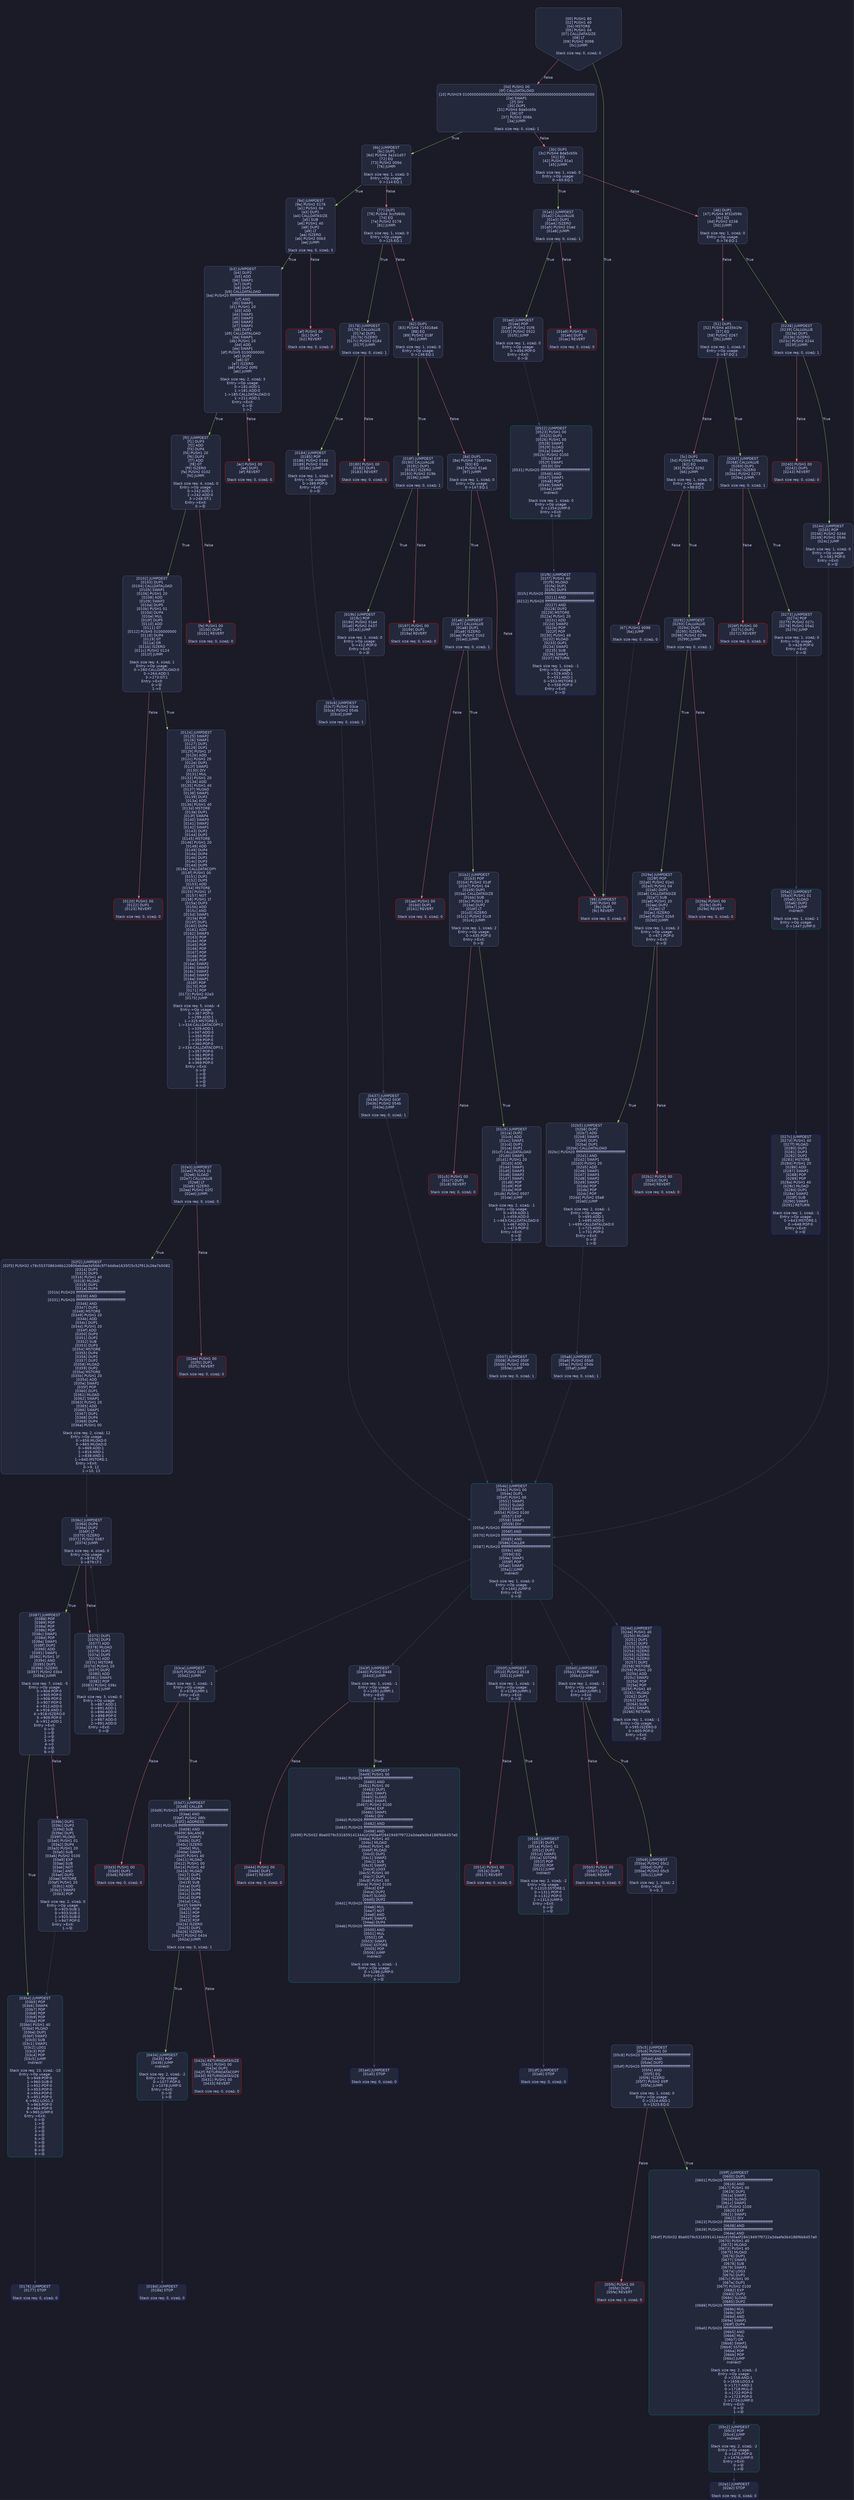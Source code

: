 digraph G {
    node [shape=box, style="filled, rounded", color="#565f89", fontcolor="#c0caf5", fontname="Helvetica", fillcolor="#24283b"];
    edge [color="#414868", fontcolor="#c0caf5", fontname="Helvetica"];
    bgcolor="#1a1b26";
    0 [ label = "[00] PUSH1 80
[02] PUSH1 40
[04] MSTORE
[05] PUSH1 04
[07] CALLDATASIZE
[08] LT
[09] PUSH2 0098
[0c] JUMPI

Stack size req: 0, sizeΔ: 0
" shape = invhouse]
    1 [ label = "[0d] PUSH1 00
[0f] CALLDATALOAD
[10] PUSH29 0100000000000000000000000000000000000000000000000000000000
[2e] SWAP1
[2f] DIV
[30] DUP1
[31] PUSH4 8da5cb5b
[36] GT
[37] PUSH2 006b
[3a] JUMPI

Stack size req: 0, sizeΔ: 1
"]
    2 [ label = "[3b] DUP1
[3c] PUSH4 8da5cb5b
[41] EQ
[42] PUSH2 01e1
[45] JUMPI

Stack size req: 1, sizeΔ: 0
Entry->Op usage:
	0->65:EQ:1
"]
    3 [ label = "[46] DUP1
[47] PUSH4 8f32d59b
[4c] EQ
[4d] PUSH2 0238
[50] JUMPI

Stack size req: 1, sizeΔ: 0
Entry->Op usage:
	0->76:EQ:1
"]
    4 [ label = "[51] DUP1
[52] PUSH4 a035b1fe
[57] EQ
[58] PUSH2 0267
[5b] JUMPI

Stack size req: 1, sizeΔ: 0
Entry->Op usage:
	0->87:EQ:1
"]
    5 [ label = "[5c] DUP1
[5d] PUSH4 f2fde38b
[62] EQ
[63] PUSH2 0292
[66] JUMPI

Stack size req: 1, sizeΔ: 0
Entry->Op usage:
	0->98:EQ:1
"]
    6 [ label = "[67] PUSH2 0098
[6a] JUMP

Stack size req: 0, sizeΔ: 0
"]
    7 [ label = "[6b] JUMPDEST
[6c] DUP1
[6d] PUSH4 3a1b1d57
[72] EQ
[73] PUSH2 009d
[76] JUMPI

Stack size req: 1, sizeΔ: 0
Entry->Op usage:
	0->114:EQ:1
"]
    8 [ label = "[77] DUP1
[78] PUSH4 3ccfd60b
[7d] EQ
[7e] PUSH2 0178
[81] JUMPI

Stack size req: 1, sizeΔ: 0
Entry->Op usage:
	0->125:EQ:1
"]
    9 [ label = "[82] DUP1
[83] PUSH4 715018a6
[88] EQ
[89] PUSH2 018f
[8c] JUMPI

Stack size req: 1, sizeΔ: 0
Entry->Op usage:
	0->136:EQ:1
"]
    10 [ label = "[8d] DUP1
[8e] PUSH4 72bf079e
[93] EQ
[94] PUSH2 01a6
[97] JUMPI

Stack size req: 1, sizeΔ: 0
Entry->Op usage:
	0->147:EQ:1
"]
    11 [ label = "[98] JUMPDEST
[99] PUSH1 00
[9b] DUP1
[9c] REVERT

Stack size req: 0, sizeΔ: 0
" color = "red"]
    12 [ label = "[9d] JUMPDEST
[9e] PUSH2 0176
[a1] PUSH1 04
[a3] DUP1
[a4] CALLDATASIZE
[a5] SUB
[a6] PUSH1 40
[a8] DUP2
[a9] LT
[aa] ISZERO
[ab] PUSH2 00b3
[ae] JUMPI

Stack size req: 0, sizeΔ: 3
"]
    13 [ label = "[af] PUSH1 00
[b1] DUP1
[b2] REVERT

Stack size req: 0, sizeΔ: 0
" color = "red"]
    14 [ label = "[b3] JUMPDEST
[b4] DUP2
[b5] ADD
[b6] SWAP1
[b7] DUP1
[b8] DUP1
[b9] CALLDATALOAD
[ba] PUSH20 ffffffffffffffffffffffffffffffffffffffff
[cf] AND
[d0] SWAP1
[d1] PUSH1 20
[d3] ADD
[d4] SWAP1
[d5] SWAP3
[d6] SWAP2
[d7] SWAP1
[d8] DUP1
[d9] CALLDATALOAD
[da] SWAP1
[db] PUSH1 20
[dd] ADD
[de] SWAP1
[df] PUSH5 0100000000
[e5] DUP2
[e6] GT
[e7] ISZERO
[e8] PUSH2 00f0
[eb] JUMPI

Stack size req: 2, sizeΔ: 3
Entry->Op usage:
	0->181:ADD:1
	1->181:ADD:0
	1->185:CALLDATALOAD:0
	1->211:ADD:1
Entry->Exit:
	0->😵
	1->2
"]
    15 [ label = "[ec] PUSH1 00
[ee] DUP1
[ef] REVERT

Stack size req: 0, sizeΔ: 0
" color = "red"]
    16 [ label = "[f0] JUMPDEST
[f1] DUP3
[f2] ADD
[f3] DUP4
[f4] PUSH1 20
[f6] DUP3
[f7] ADD
[f8] GT
[f9] ISZERO
[fa] PUSH2 0102
[fd] JUMPI

Stack size req: 4, sizeΔ: 0
Entry->Op usage:
	0->242:ADD:1
	2->242:ADD:0
	3->248:GT:1
Entry->Exit:
	0->😵
"]
    17 [ label = "[fe] PUSH1 00
[0100] DUP1
[0101] REVERT

Stack size req: 0, sizeΔ: 0
" color = "red"]
    18 [ label = "[0102] JUMPDEST
[0103] DUP1
[0104] CALLDATALOAD
[0105] SWAP1
[0106] PUSH1 20
[0108] ADD
[0109] SWAP2
[010a] DUP5
[010b] PUSH1 01
[010d] DUP4
[010e] MUL
[010f] DUP5
[0110] ADD
[0111] GT
[0112] PUSH5 0100000000
[0118] DUP4
[0119] GT
[011a] OR
[011b] ISZERO
[011c] PUSH2 0124
[011f] JUMPI

Stack size req: 4, sizeΔ: 1
Entry->Op usage:
	0->260:CALLDATALOAD:0
	0->264:ADD:1
	3->273:GT:1
Entry->Exit:
	0->😵
	1->0
"]
    19 [ label = "[0120] PUSH1 00
[0122] DUP1
[0123] REVERT

Stack size req: 0, sizeΔ: 0
" color = "red"]
    20 [ label = "[0124] JUMPDEST
[0125] SWAP2
[0126] SWAP1
[0127] DUP1
[0128] DUP1
[0129] PUSH1 1f
[012b] ADD
[012c] PUSH1 20
[012e] DUP1
[012f] SWAP2
[0130] DIV
[0131] MUL
[0132] PUSH1 20
[0134] ADD
[0135] PUSH1 40
[0137] MLOAD
[0138] SWAP1
[0139] DUP2
[013a] ADD
[013b] PUSH1 40
[013d] MSTORE
[013e] DUP1
[013f] SWAP4
[0140] SWAP3
[0141] SWAP2
[0142] SWAP1
[0143] DUP2
[0144] DUP2
[0145] MSTORE
[0146] PUSH1 20
[0148] ADD
[0149] DUP4
[014a] DUP4
[014b] DUP1
[014c] DUP3
[014d] DUP5
[014e] CALLDATACOPY
[014f] PUSH1 00
[0151] DUP2
[0152] DUP5
[0153] ADD
[0154] MSTORE
[0155] PUSH1 1f
[0157] NOT
[0158] PUSH1 1f
[015a] DUP3
[015b] ADD
[015c] AND
[015d] SWAP1
[015e] POP
[015f] DUP1
[0160] DUP4
[0161] ADD
[0162] SWAP3
[0163] POP
[0164] POP
[0165] POP
[0166] POP
[0167] POP
[0168] POP
[0169] POP
[016a] SWAP2
[016b] SWAP3
[016c] SWAP2
[016d] SWAP3
[016e] SWAP1
[016f] POP
[0170] POP
[0171] POP
[0172] PUSH2 02e3
[0175] JUMP

Stack size req: 5, sizeΔ: -4
Entry->Op usage:
	0->367:POP:0
	1->299:ADD:1
	1->325:MSTORE:1
	1->334:CALLDATACOPY:2
	1->339:ADD:1
	1->347:ADD:0
	1->350:POP:0
	1->359:POP:0
	1->360:POP:0
	2->334:CALLDATACOPY:1
	2->357:POP:0
	2->361:POP:0
	3->368:POP:0
	4->369:POP:0
Entry->Exit:
	0->😵
	1->😵
	2->😵
	3->😵
	4->😵
"]
    21 [ label = "[0176] JUMPDEST
[0177] STOP

Stack size req: 0, sizeΔ: 0
" color = "darkblue"]
    22 [ label = "[0178] JUMPDEST
[0179] CALLVALUE
[017a] DUP1
[017b] ISZERO
[017c] PUSH2 0184
[017f] JUMPI

Stack size req: 0, sizeΔ: 1
"]
    23 [ label = "[0180] PUSH1 00
[0182] DUP1
[0183] REVERT

Stack size req: 0, sizeΔ: 0
" color = "red"]
    24 [ label = "[0184] JUMPDEST
[0185] POP
[0186] PUSH2 018d
[0189] PUSH2 03c6
[018c] JUMP

Stack size req: 1, sizeΔ: 0
Entry->Op usage:
	0->389:POP:0
Entry->Exit:
	0->😵
"]
    25 [ label = "[018d] JUMPDEST
[018e] STOP

Stack size req: 0, sizeΔ: 0
" color = "darkblue"]
    26 [ label = "[018f] JUMPDEST
[0190] CALLVALUE
[0191] DUP1
[0192] ISZERO
[0193] PUSH2 019b
[0196] JUMPI

Stack size req: 0, sizeΔ: 1
"]
    27 [ label = "[0197] PUSH1 00
[0199] DUP1
[019a] REVERT

Stack size req: 0, sizeΔ: 0
" color = "red"]
    28 [ label = "[019b] JUMPDEST
[019c] POP
[019d] PUSH2 01a4
[01a0] PUSH2 0437
[01a3] JUMP

Stack size req: 1, sizeΔ: 0
Entry->Op usage:
	0->412:POP:0
Entry->Exit:
	0->😵
"]
    29 [ label = "[01a4] JUMPDEST
[01a5] STOP

Stack size req: 0, sizeΔ: 0
" color = "darkblue"]
    30 [ label = "[01a6] JUMPDEST
[01a7] CALLVALUE
[01a8] DUP1
[01a9] ISZERO
[01aa] PUSH2 01b2
[01ad] JUMPI

Stack size req: 0, sizeΔ: 1
"]
    31 [ label = "[01ae] PUSH1 00
[01b0] DUP1
[01b1] REVERT

Stack size req: 0, sizeΔ: 0
" color = "red"]
    32 [ label = "[01b2] JUMPDEST
[01b3] POP
[01b4] PUSH2 01df
[01b7] PUSH1 04
[01b9] DUP1
[01ba] CALLDATASIZE
[01bb] SUB
[01bc] PUSH1 20
[01be] DUP2
[01bf] LT
[01c0] ISZERO
[01c1] PUSH2 01c9
[01c4] JUMPI

Stack size req: 1, sizeΔ: 2
Entry->Op usage:
	0->435:POP:0
Entry->Exit:
	0->😵
"]
    33 [ label = "[01c5] PUSH1 00
[01c7] DUP1
[01c8] REVERT

Stack size req: 0, sizeΔ: 0
" color = "red"]
    34 [ label = "[01c9] JUMPDEST
[01ca] DUP2
[01cb] ADD
[01cc] SWAP1
[01cd] DUP1
[01ce] DUP1
[01cf] CALLDATALOAD
[01d0] SWAP1
[01d1] PUSH1 20
[01d3] ADD
[01d4] SWAP1
[01d5] SWAP3
[01d6] SWAP2
[01d7] SWAP1
[01d8] POP
[01d9] POP
[01da] POP
[01db] PUSH2 0507
[01de] JUMP

Stack size req: 2, sizeΔ: -1
Entry->Op usage:
	0->459:ADD:1
	1->459:ADD:0
	1->463:CALLDATALOAD:0
	1->467:ADD:1
	1->473:POP:0
Entry->Exit:
	0->😵
	1->😵
"]
    35 [ label = "[01df] JUMPDEST
[01e0] STOP

Stack size req: 0, sizeΔ: 0
" color = "darkblue"]
    36 [ label = "[01e1] JUMPDEST
[01e2] CALLVALUE
[01e3] DUP1
[01e4] ISZERO
[01e5] PUSH2 01ed
[01e8] JUMPI

Stack size req: 0, sizeΔ: 1
"]
    37 [ label = "[01e9] PUSH1 00
[01eb] DUP1
[01ec] REVERT

Stack size req: 0, sizeΔ: 0
" color = "red"]
    38 [ label = "[01ed] JUMPDEST
[01ee] POP
[01ef] PUSH2 01f6
[01f2] PUSH2 0522
[01f5] JUMP

Stack size req: 1, sizeΔ: 0
Entry->Op usage:
	0->494:POP:0
Entry->Exit:
	0->😵
"]
    39 [ label = "[01f6] JUMPDEST
[01f7] PUSH1 40
[01f9] MLOAD
[01fa] DUP1
[01fb] DUP3
[01fc] PUSH20 ffffffffffffffffffffffffffffffffffffffff
[0211] AND
[0212] PUSH20 ffffffffffffffffffffffffffffffffffffffff
[0227] AND
[0228] DUP2
[0229] MSTORE
[022a] PUSH1 20
[022c] ADD
[022d] SWAP2
[022e] POP
[022f] POP
[0230] PUSH1 40
[0232] MLOAD
[0233] DUP1
[0234] SWAP2
[0235] SUB
[0236] SWAP1
[0237] RETURN

Stack size req: 1, sizeΔ: -1
Entry->Op usage:
	0->529:AND:1
	0->551:AND:1
	0->553:MSTORE:1
	0->558:POP:0
Entry->Exit:
	0->😵
" color = "darkblue"]
    40 [ label = "[0238] JUMPDEST
[0239] CALLVALUE
[023a] DUP1
[023b] ISZERO
[023c] PUSH2 0244
[023f] JUMPI

Stack size req: 0, sizeΔ: 1
"]
    41 [ label = "[0240] PUSH1 00
[0242] DUP1
[0243] REVERT

Stack size req: 0, sizeΔ: 0
" color = "red"]
    42 [ label = "[0244] JUMPDEST
[0245] POP
[0246] PUSH2 024d
[0249] PUSH2 054b
[024c] JUMP

Stack size req: 1, sizeΔ: 0
Entry->Op usage:
	0->581:POP:0
Entry->Exit:
	0->😵
"]
    43 [ label = "[024d] JUMPDEST
[024e] PUSH1 40
[0250] MLOAD
[0251] DUP1
[0252] DUP3
[0253] ISZERO
[0254] ISZERO
[0255] ISZERO
[0256] ISZERO
[0257] DUP2
[0258] MSTORE
[0259] PUSH1 20
[025b] ADD
[025c] SWAP2
[025d] POP
[025e] POP
[025f] PUSH1 40
[0261] MLOAD
[0262] DUP1
[0263] SWAP2
[0264] SUB
[0265] SWAP1
[0266] RETURN

Stack size req: 1, sizeΔ: -1
Entry->Op usage:
	0->595:ISZERO:0
	0->605:POP:0
Entry->Exit:
	0->😵
" color = "darkblue"]
    44 [ label = "[0267] JUMPDEST
[0268] CALLVALUE
[0269] DUP1
[026a] ISZERO
[026b] PUSH2 0273
[026e] JUMPI

Stack size req: 0, sizeΔ: 1
"]
    45 [ label = "[026f] PUSH1 00
[0271] DUP1
[0272] REVERT

Stack size req: 0, sizeΔ: 0
" color = "red"]
    46 [ label = "[0273] JUMPDEST
[0274] POP
[0275] PUSH2 027c
[0278] PUSH2 05a2
[027b] JUMP

Stack size req: 1, sizeΔ: 0
Entry->Op usage:
	0->628:POP:0
Entry->Exit:
	0->😵
"]
    47 [ label = "[027c] JUMPDEST
[027d] PUSH1 40
[027f] MLOAD
[0280] DUP1
[0281] DUP3
[0282] DUP2
[0283] MSTORE
[0284] PUSH1 20
[0286] ADD
[0287] SWAP2
[0288] POP
[0289] POP
[028a] PUSH1 40
[028c] MLOAD
[028d] DUP1
[028e] SWAP2
[028f] SUB
[0290] SWAP1
[0291] RETURN

Stack size req: 1, sizeΔ: -1
Entry->Op usage:
	0->643:MSTORE:1
	0->648:POP:0
Entry->Exit:
	0->😵
" color = "darkblue"]
    48 [ label = "[0292] JUMPDEST
[0293] CALLVALUE
[0294] DUP1
[0295] ISZERO
[0296] PUSH2 029e
[0299] JUMPI

Stack size req: 0, sizeΔ: 1
"]
    49 [ label = "[029a] PUSH1 00
[029c] DUP1
[029d] REVERT

Stack size req: 0, sizeΔ: 0
" color = "red"]
    50 [ label = "[029e] JUMPDEST
[029f] POP
[02a0] PUSH2 02e1
[02a3] PUSH1 04
[02a5] DUP1
[02a6] CALLDATASIZE
[02a7] SUB
[02a8] PUSH1 20
[02aa] DUP2
[02ab] LT
[02ac] ISZERO
[02ad] PUSH2 02b5
[02b0] JUMPI

Stack size req: 1, sizeΔ: 2
Entry->Op usage:
	0->671:POP:0
Entry->Exit:
	0->😵
"]
    51 [ label = "[02b1] PUSH1 00
[02b3] DUP1
[02b4] REVERT

Stack size req: 0, sizeΔ: 0
" color = "red"]
    52 [ label = "[02b5] JUMPDEST
[02b6] DUP2
[02b7] ADD
[02b8] SWAP1
[02b9] DUP1
[02ba] DUP1
[02bb] CALLDATALOAD
[02bc] PUSH20 ffffffffffffffffffffffffffffffffffffffff
[02d1] AND
[02d2] SWAP1
[02d3] PUSH1 20
[02d5] ADD
[02d6] SWAP1
[02d7] SWAP3
[02d8] SWAP2
[02d9] SWAP1
[02da] POP
[02db] POP
[02dc] POP
[02dd] PUSH2 05a8
[02e0] JUMP

Stack size req: 2, sizeΔ: -1
Entry->Op usage:
	0->695:ADD:1
	1->695:ADD:0
	1->699:CALLDATALOAD:0
	1->725:ADD:1
	1->731:POP:0
Entry->Exit:
	0->😵
	1->😵
"]
    53 [ label = "[02e1] JUMPDEST
[02e2] STOP

Stack size req: 0, sizeΔ: 0
" color = "darkblue"]
    54 [ label = "[02e3] JUMPDEST
[02e4] PUSH1 01
[02e6] SLOAD
[02e7] CALLVALUE
[02e8] LT
[02e9] ISZERO
[02ea] PUSH2 02f2
[02ed] JUMPI

Stack size req: 0, sizeΔ: 0
"]
    55 [ label = "[02ee] PUSH1 00
[02f0] DUP1
[02f1] REVERT

Stack size req: 0, sizeΔ: 0
" color = "red"]
    56 [ label = "[02f2] JUMPDEST
[02f3] PUSH32 c78c5537086346b120806ebdae3d566c5f74ddbe1635f25c52f913c26e7b5082
[0314] DUP3
[0315] DUP3
[0316] PUSH1 40
[0318] MLOAD
[0319] DUP1
[031a] DUP4
[031b] PUSH20 ffffffffffffffffffffffffffffffffffffffff
[0330] AND
[0331] PUSH20 ffffffffffffffffffffffffffffffffffffffff
[0346] AND
[0347] DUP2
[0348] MSTORE
[0349] PUSH1 20
[034b] ADD
[034c] DUP1
[034d] PUSH1 20
[034f] ADD
[0350] DUP3
[0351] DUP2
[0352] SUB
[0353] DUP3
[0354] MSTORE
[0355] DUP4
[0356] DUP2
[0357] DUP2
[0358] MLOAD
[0359] DUP2
[035a] MSTORE
[035b] PUSH1 20
[035d] ADD
[035e] SWAP2
[035f] POP
[0360] DUP1
[0361] MLOAD
[0362] SWAP1
[0363] PUSH1 20
[0365] ADD
[0366] SWAP1
[0367] DUP1
[0368] DUP4
[0369] DUP4
[036a] PUSH1 00

Stack size req: 2, sizeΔ: 12
Entry->Op usage:
	0->856:MLOAD:0
	0->865:MLOAD:0
	0->869:ADD:1
	1->816:AND:1
	1->838:AND:1
	1->840:MSTORE:1
Entry->Exit:
	0->9, 12
	1->10, 13
"]
    57 [ label = "[036c] JUMPDEST
[036d] DUP4
[036e] DUP2
[036f] LT
[0370] ISZERO
[0371] PUSH2 0387
[0374] JUMPI

Stack size req: 4, sizeΔ: 0
Entry->Op usage:
	0->879:LT:0
	3->879:LT:1
"]
    58 [ label = "[0375] DUP1
[0376] DUP3
[0377] ADD
[0378] MLOAD
[0379] DUP2
[037a] DUP5
[037b] ADD
[037c] MSTORE
[037d] PUSH1 20
[037f] DUP2
[0380] ADD
[0381] SWAP1
[0382] POP
[0383] PUSH2 036c
[0386] JUMP

Stack size req: 3, sizeΔ: 0
Entry->Op usage:
	0->887:ADD:1
	0->891:ADD:1
	0->896:ADD:0
	0->898:POP:0
	1->887:ADD:0
	2->891:ADD:0
Entry->Exit:
	0->😵
"]
    59 [ label = "[0387] JUMPDEST
[0388] POP
[0389] POP
[038a] POP
[038b] POP
[038c] SWAP1
[038d] POP
[038e] SWAP1
[038f] DUP2
[0390] ADD
[0391] SWAP1
[0392] PUSH1 1f
[0394] AND
[0395] DUP1
[0396] ISZERO
[0397] PUSH2 03b4
[039a] JUMPI

Stack size req: 7, sizeΔ: -5
Entry->Op usage:
	0->904:POP:0
	1->905:POP:0
	2->906:POP:0
	3->907:POP:0
	4->912:ADD:0
	4->916:AND:1
	4->918:ISZERO:0
	5->909:POP:0
	6->912:ADD:1
Entry->Exit:
	0->😵
	1->😵
	2->😵
	3->😵
	4->0
	5->😵
	6->😵
"]
    60 [ label = "[039b] DUP1
[039c] DUP3
[039d] SUB
[039e] DUP1
[039f] MLOAD
[03a0] PUSH1 01
[03a2] DUP4
[03a3] PUSH1 20
[03a5] SUB
[03a6] PUSH2 0100
[03a9] EXP
[03aa] SUB
[03ab] NOT
[03ac] AND
[03ad] DUP2
[03ae] MSTORE
[03af] PUSH1 20
[03b1] ADD
[03b2] SWAP2
[03b3] POP

Stack size req: 2, sizeΔ: 0
Entry->Op usage:
	0->925:SUB:1
	0->933:SUB:1
	1->925:SUB:0
	1->947:POP:0
Entry->Exit:
	1->😵
"]
    61 [ label = "[03b4] JUMPDEST
[03b5] POP
[03b6] SWAP4
[03b7] POP
[03b8] POP
[03b9] POP
[03ba] POP
[03bb] PUSH1 40
[03bd] MLOAD
[03be] DUP1
[03bf] SWAP2
[03c0] SUB
[03c1] SWAP1
[03c2] LOG1
[03c3] POP
[03c4] POP
[03c5] JUMP
Indirect!

Stack size req: 10, sizeΔ: -10
Entry->Op usage:
	0->949:POP:0
	1->960:SUB:0
	2->952:POP:0
	3->953:POP:0
	4->954:POP:0
	5->951:POP:0
	6->962:LOG1:2
	7->963:POP:0
	8->964:POP:0
	9->965:JUMP:0
Entry->Exit:
	0->😵
	1->😵
	2->😵
	3->😵
	4->😵
	5->😵
	6->😵
	7->😵
	8->😵
	9->😵
" color = "teal"]
    62 [ label = "[03c6] JUMPDEST
[03c7] PUSH2 03ce
[03ca] PUSH2 054b
[03cd] JUMP

Stack size req: 0, sizeΔ: 1
"]
    63 [ label = "[03ce] JUMPDEST
[03cf] PUSH2 03d7
[03d2] JUMPI

Stack size req: 1, sizeΔ: -1
Entry->Op usage:
	0->978:JUMPI:1
Entry->Exit:
	0->😵
"]
    64 [ label = "[03d3] PUSH1 00
[03d5] DUP1
[03d6] REVERT

Stack size req: 0, sizeΔ: 0
" color = "red"]
    65 [ label = "[03d7] JUMPDEST
[03d8] CALLER
[03d9] PUSH20 ffffffffffffffffffffffffffffffffffffffff
[03ee] AND
[03ef] PUSH2 08fc
[03f2] ADDRESS
[03f3] PUSH20 ffffffffffffffffffffffffffffffffffffffff
[0408] AND
[0409] BALANCE
[040a] SWAP1
[040b] DUP2
[040c] ISZERO
[040d] MUL
[040e] SWAP1
[040f] PUSH1 40
[0411] MLOAD
[0412] PUSH1 00
[0414] PUSH1 40
[0416] MLOAD
[0417] DUP1
[0418] DUP4
[0419] SUB
[041a] DUP2
[041b] DUP6
[041c] DUP9
[041d] DUP9
[041e] CALL
[041f] SWAP4
[0420] POP
[0421] POP
[0422] POP
[0423] POP
[0424] ISZERO
[0425] DUP1
[0426] ISZERO
[0427] PUSH2 0434
[042a] JUMPI

Stack size req: 0, sizeΔ: 1
"]
    66 [ label = "[042b] RETURNDATASIZE
[042c] PUSH1 00
[042e] DUP1
[042f] RETURNDATACOPY
[0430] RETURNDATASIZE
[0431] PUSH1 00
[0433] REVERT

Stack size req: 0, sizeΔ: 0
" color = "red"]
    67 [ label = "[0434] JUMPDEST
[0435] POP
[0436] JUMP
Indirect!

Stack size req: 2, sizeΔ: -2
Entry->Op usage:
	0->1077:POP:0
	1->1078:JUMP:0
Entry->Exit:
	0->😵
	1->😵
" color = "teal"]
    68 [ label = "[0437] JUMPDEST
[0438] PUSH2 043f
[043b] PUSH2 054b
[043e] JUMP

Stack size req: 0, sizeΔ: 1
"]
    69 [ label = "[043f] JUMPDEST
[0440] PUSH2 0448
[0443] JUMPI

Stack size req: 1, sizeΔ: -1
Entry->Op usage:
	0->1091:JUMPI:1
Entry->Exit:
	0->😵
"]
    70 [ label = "[0444] PUSH1 00
[0446] DUP1
[0447] REVERT

Stack size req: 0, sizeΔ: 0
" color = "red"]
    71 [ label = "[0448] JUMPDEST
[0449] PUSH1 00
[044b] PUSH20 ffffffffffffffffffffffffffffffffffffffff
[0460] AND
[0461] PUSH1 00
[0463] DUP1
[0464] SWAP1
[0465] SLOAD
[0466] SWAP1
[0467] PUSH2 0100
[046a] EXP
[046b] SWAP1
[046c] DIV
[046d] PUSH20 ffffffffffffffffffffffffffffffffffffffff
[0482] AND
[0483] PUSH20 ffffffffffffffffffffffffffffffffffffffff
[0498] AND
[0499] PUSH32 8be0079c531659141344cd1fd0a4f28419497f9722a3daafe3b4186f6b6457e0
[04ba] PUSH1 40
[04bc] MLOAD
[04bd] PUSH1 40
[04bf] MLOAD
[04c0] DUP1
[04c1] SWAP2
[04c2] SUB
[04c3] SWAP1
[04c4] LOG3
[04c5] PUSH1 00
[04c7] DUP1
[04c8] PUSH1 00
[04ca] PUSH2 0100
[04cd] EXP
[04ce] DUP2
[04cf] SLOAD
[04d0] DUP2
[04d1] PUSH20 ffffffffffffffffffffffffffffffffffffffff
[04e6] MUL
[04e7] NOT
[04e8] AND
[04e9] SWAP1
[04ea] DUP4
[04eb] PUSH20 ffffffffffffffffffffffffffffffffffffffff
[0500] AND
[0501] MUL
[0502] OR
[0503] SWAP1
[0504] SSTORE
[0505] POP
[0506] JUMP
Indirect!

Stack size req: 1, sizeΔ: -1
Entry->Op usage:
	0->1286:JUMP:0
Entry->Exit:
	0->😵
" color = "teal"]
    72 [ label = "[0507] JUMPDEST
[0508] PUSH2 050f
[050b] PUSH2 054b
[050e] JUMP

Stack size req: 0, sizeΔ: 1
"]
    73 [ label = "[050f] JUMPDEST
[0510] PUSH2 0518
[0513] JUMPI

Stack size req: 1, sizeΔ: -1
Entry->Op usage:
	0->1299:JUMPI:1
Entry->Exit:
	0->😵
"]
    74 [ label = "[0514] PUSH1 00
[0516] DUP1
[0517] REVERT

Stack size req: 0, sizeΔ: 0
" color = "red"]
    75 [ label = "[0518] JUMPDEST
[0519] DUP1
[051a] PUSH1 01
[051c] DUP2
[051d] SWAP1
[051e] SSTORE
[051f] POP
[0520] POP
[0521] JUMP
Indirect!

Stack size req: 2, sizeΔ: -2
Entry->Op usage:
	0->1310:SSTORE:1
	0->1311:POP:0
	0->1312:POP:0
	1->1313:JUMP:0
Entry->Exit:
	0->😵
	1->😵
" color = "teal"]
    76 [ label = "[0522] JUMPDEST
[0523] PUSH1 00
[0525] DUP1
[0526] PUSH1 00
[0528] SWAP1
[0529] SLOAD
[052a] SWAP1
[052b] PUSH2 0100
[052e] EXP
[052f] SWAP1
[0530] DIV
[0531] PUSH20 ffffffffffffffffffffffffffffffffffffffff
[0546] AND
[0547] SWAP1
[0548] POP
[0549] SWAP1
[054a] JUMP
Indirect!

Stack size req: 1, sizeΔ: 0
Entry->Op usage:
	0->1354:JUMP:0
Entry->Exit:
	0->😵
" color = "teal"]
    77 [ label = "[054b] JUMPDEST
[054c] PUSH1 00
[054e] DUP1
[054f] PUSH1 00
[0551] SWAP1
[0552] SLOAD
[0553] SWAP1
[0554] PUSH2 0100
[0557] EXP
[0558] SWAP1
[0559] DIV
[055a] PUSH20 ffffffffffffffffffffffffffffffffffffffff
[056f] AND
[0570] PUSH20 ffffffffffffffffffffffffffffffffffffffff
[0585] AND
[0586] CALLER
[0587] PUSH20 ffffffffffffffffffffffffffffffffffffffff
[059c] AND
[059d] EQ
[059e] SWAP1
[059f] POP
[05a0] SWAP1
[05a1] JUMP
Indirect!

Stack size req: 1, sizeΔ: 0
Entry->Op usage:
	0->1441:JUMP:0
Entry->Exit:
	0->😵
" color = "teal"]
    78 [ label = "[05a2] JUMPDEST
[05a3] PUSH1 01
[05a5] SLOAD
[05a6] DUP2
[05a7] JUMP
Indirect!

Stack size req: 1, sizeΔ: 1
Entry->Op usage:
	0->1447:JUMP:0
" color = "teal"]
    79 [ label = "[05a8] JUMPDEST
[05a9] PUSH2 05b0
[05ac] PUSH2 054b
[05af] JUMP

Stack size req: 0, sizeΔ: 1
"]
    80 [ label = "[05b0] JUMPDEST
[05b1] PUSH2 05b9
[05b4] JUMPI

Stack size req: 1, sizeΔ: -1
Entry->Op usage:
	0->1460:JUMPI:1
Entry->Exit:
	0->😵
"]
    81 [ label = "[05b5] PUSH1 00
[05b7] DUP1
[05b8] REVERT

Stack size req: 0, sizeΔ: 0
" color = "red"]
    82 [ label = "[05b9] JUMPDEST
[05ba] PUSH2 05c2
[05bd] DUP2
[05be] PUSH2 05c5
[05c1] JUMP

Stack size req: 1, sizeΔ: 2
Entry->Exit:
	0->0, 2
"]
    83 [ label = "[05c2] JUMPDEST
[05c3] POP
[05c4] JUMP
Indirect!

Stack size req: 2, sizeΔ: -2
Entry->Op usage:
	0->1475:POP:0
	1->1476:JUMP:0
Entry->Exit:
	0->😵
	1->😵
" color = "teal"]
    84 [ label = "[05c5] JUMPDEST
[05c6] PUSH1 00
[05c8] PUSH20 ffffffffffffffffffffffffffffffffffffffff
[05dd] AND
[05de] DUP2
[05df] PUSH20 ffffffffffffffffffffffffffffffffffffffff
[05f4] AND
[05f5] EQ
[05f6] ISZERO
[05f7] PUSH2 05ff
[05fa] JUMPI

Stack size req: 1, sizeΔ: 0
Entry->Op usage:
	0->1524:AND:1
	0->1525:EQ:0
"]
    85 [ label = "[05fb] PUSH1 00
[05fd] DUP1
[05fe] REVERT

Stack size req: 0, sizeΔ: 0
" color = "red"]
    86 [ label = "[05ff] JUMPDEST
[0600] DUP1
[0601] PUSH20 ffffffffffffffffffffffffffffffffffffffff
[0616] AND
[0617] PUSH1 00
[0619] DUP1
[061a] SWAP1
[061b] SLOAD
[061c] SWAP1
[061d] PUSH2 0100
[0620] EXP
[0621] SWAP1
[0622] DIV
[0623] PUSH20 ffffffffffffffffffffffffffffffffffffffff
[0638] AND
[0639] PUSH20 ffffffffffffffffffffffffffffffffffffffff
[064e] AND
[064f] PUSH32 8be0079c531659141344cd1fd0a4f28419497f9722a3daafe3b4186f6b6457e0
[0670] PUSH1 40
[0672] MLOAD
[0673] PUSH1 40
[0675] MLOAD
[0676] DUP1
[0677] SWAP2
[0678] SUB
[0679] SWAP1
[067a] LOG3
[067b] DUP1
[067c] PUSH1 00
[067e] DUP1
[067f] PUSH2 0100
[0682] EXP
[0683] DUP2
[0684] SLOAD
[0685] DUP2
[0686] PUSH20 ffffffffffffffffffffffffffffffffffffffff
[069b] MUL
[069c] NOT
[069d] AND
[069e] SWAP1
[069f] DUP4
[06a0] PUSH20 ffffffffffffffffffffffffffffffffffffffff
[06b5] AND
[06b6] MUL
[06b7] OR
[06b8] SWAP1
[06b9] SSTORE
[06ba] POP
[06bb] POP
[06bc] JUMP
Indirect!

Stack size req: 2, sizeΔ: -2
Entry->Op usage:
	0->1558:AND:1
	0->1658:LOG3:4
	0->1717:AND:1
	0->1718:MUL:0
	0->1722:POP:0
	0->1723:POP:0
	1->1724:JUMP:0
Entry->Exit:
	0->😵
	1->😵
" color = "teal"]
    0 -> 1 [ label = "False" color = "#f7768e"]
    0 -> 11 [ label = "True" color = "#9ece6a"]
    1 -> 2 [ label = "False" color = "#f7768e"]
    1 -> 7 [ label = "True" color = "#9ece6a"]
    2 -> 3 [ label = "False" color = "#f7768e"]
    2 -> 36 [ label = "True" color = "#9ece6a"]
    3 -> 4 [ label = "False" color = "#f7768e"]
    3 -> 40 [ label = "True" color = "#9ece6a"]
    4 -> 5 [ label = "False" color = "#f7768e"]
    4 -> 44 [ label = "True" color = "#9ece6a"]
    5 -> 6 [ label = "False" color = "#f7768e"]
    5 -> 48 [ label = "True" color = "#9ece6a"]
    6 -> 11 [ ]
    7 -> 8 [ label = "False" color = "#f7768e"]
    7 -> 12 [ label = "True" color = "#9ece6a"]
    8 -> 9 [ label = "False" color = "#f7768e"]
    8 -> 22 [ label = "True" color = "#9ece6a"]
    9 -> 10 [ label = "False" color = "#f7768e"]
    9 -> 26 [ label = "True" color = "#9ece6a"]
    10 -> 11 [ label = "False" color = "#f7768e"]
    10 -> 30 [ label = "True" color = "#9ece6a"]
    12 -> 13 [ label = "False" color = "#f7768e"]
    12 -> 14 [ label = "True" color = "#9ece6a"]
    14 -> 15 [ label = "False" color = "#f7768e"]
    14 -> 16 [ label = "True" color = "#9ece6a"]
    16 -> 17 [ label = "False" color = "#f7768e"]
    16 -> 18 [ label = "True" color = "#9ece6a"]
    18 -> 19 [ label = "False" color = "#f7768e"]
    18 -> 20 [ label = "True" color = "#9ece6a"]
    20 -> 54 [ ]
    22 -> 23 [ label = "False" color = "#f7768e"]
    22 -> 24 [ label = "True" color = "#9ece6a"]
    24 -> 62 [ ]
    26 -> 27 [ label = "False" color = "#f7768e"]
    26 -> 28 [ label = "True" color = "#9ece6a"]
    28 -> 68 [ ]
    30 -> 31 [ label = "False" color = "#f7768e"]
    30 -> 32 [ label = "True" color = "#9ece6a"]
    32 -> 33 [ label = "False" color = "#f7768e"]
    32 -> 34 [ label = "True" color = "#9ece6a"]
    34 -> 72 [ ]
    36 -> 37 [ label = "False" color = "#f7768e"]
    36 -> 38 [ label = "True" color = "#9ece6a"]
    38 -> 76 [ ]
    40 -> 41 [ label = "False" color = "#f7768e"]
    40 -> 42 [ label = "True" color = "#9ece6a"]
    42 -> 77 [ ]
    44 -> 45 [ label = "False" color = "#f7768e"]
    44 -> 46 [ label = "True" color = "#9ece6a"]
    46 -> 78 [ ]
    48 -> 49 [ label = "False" color = "#f7768e"]
    48 -> 50 [ label = "True" color = "#9ece6a"]
    50 -> 51 [ label = "False" color = "#f7768e"]
    50 -> 52 [ label = "True" color = "#9ece6a"]
    52 -> 79 [ ]
    54 -> 55 [ label = "False" color = "#f7768e"]
    54 -> 56 [ label = "True" color = "#9ece6a"]
    56 -> 57 [ ]
    57 -> 58 [ label = "False" color = "#f7768e"]
    57 -> 59 [ label = "True" color = "#9ece6a"]
    58 -> 57 [ ]
    59 -> 60 [ label = "False" color = "#f7768e"]
    59 -> 61 [ label = "True" color = "#9ece6a"]
    60 -> 61 [ ]
    62 -> 77 [ ]
    63 -> 64 [ label = "False" color = "#f7768e"]
    63 -> 65 [ label = "True" color = "#9ece6a"]
    65 -> 66 [ label = "False" color = "#f7768e"]
    65 -> 67 [ label = "True" color = "#9ece6a"]
    68 -> 77 [ ]
    69 -> 70 [ label = "False" color = "#f7768e"]
    69 -> 71 [ label = "True" color = "#9ece6a"]
    72 -> 77 [ ]
    73 -> 74 [ label = "False" color = "#f7768e"]
    73 -> 75 [ label = "True" color = "#9ece6a"]
    79 -> 77 [ ]
    80 -> 81 [ label = "False" color = "#f7768e"]
    80 -> 82 [ label = "True" color = "#9ece6a"]
    82 -> 84 [ ]
    84 -> 85 [ label = "False" color = "#f7768e"]
    84 -> 86 [ label = "True" color = "#9ece6a"]
    61 -> 21 [ ]
    77 -> 63 [ ]
    67 -> 25 [ ]
    77 -> 69 [ ]
    71 -> 29 [ ]
    77 -> 73 [ ]
    75 -> 35 [ ]
    76 -> 39 [ ]
    77 -> 43 [ ]
    78 -> 47 [ ]
    77 -> 80 [ ]
    86 -> 83 [ ]
    83 -> 53 [ ]

}
